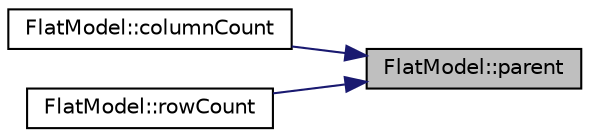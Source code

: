 digraph "FlatModel::parent"
{
 // LATEX_PDF_SIZE
  edge [fontname="Helvetica",fontsize="10",labelfontname="Helvetica",labelfontsize="10"];
  node [fontname="Helvetica",fontsize="10",shape=record];
  rankdir="RL";
  Node1 [label="FlatModel::parent",height=0.2,width=0.4,color="black", fillcolor="grey75", style="filled", fontcolor="black",tooltip=" "];
  Node1 -> Node2 [dir="back",color="midnightblue",fontsize="10",style="solid",fontname="Helvetica"];
  Node2 [label="FlatModel::columnCount",height=0.2,width=0.4,color="black", fillcolor="white", style="filled",URL="$class_flat_model.html#a9bfa27c0da4c51942e8600aa04411925",tooltip=" "];
  Node1 -> Node3 [dir="back",color="midnightblue",fontsize="10",style="solid",fontname="Helvetica"];
  Node3 [label="FlatModel::rowCount",height=0.2,width=0.4,color="black", fillcolor="white", style="filled",URL="$class_flat_model.html#abeb2d563300749d664eaf2d817d5a545",tooltip=" "];
}
